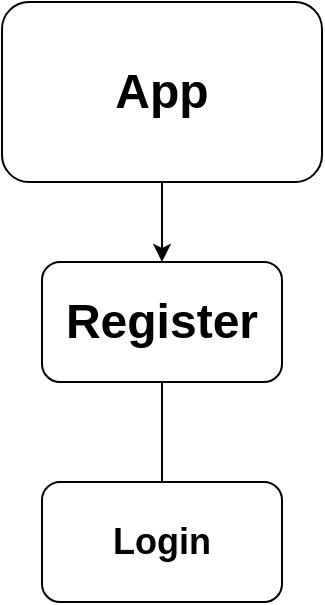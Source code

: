 <mxfile version="26.1.0">
  <diagram name="Page-1" id="_sLYeuvOVrX2HCpTUSvL">
    <mxGraphModel dx="954" dy="605" grid="1" gridSize="10" guides="1" tooltips="1" connect="1" arrows="1" fold="1" page="1" pageScale="1" pageWidth="850" pageHeight="1100" math="0" shadow="0">
      <root>
        <mxCell id="0" />
        <mxCell id="1" parent="0" />
        <mxCell id="o4LEGqYnDhXmSXWmdpvx-3" value="" style="edgeStyle=orthogonalEdgeStyle;rounded=0;orthogonalLoop=1;jettySize=auto;html=1;" edge="1" parent="1" source="o4LEGqYnDhXmSXWmdpvx-1" target="o4LEGqYnDhXmSXWmdpvx-2">
          <mxGeometry relative="1" as="geometry" />
        </mxCell>
        <mxCell id="o4LEGqYnDhXmSXWmdpvx-1" value="&lt;b&gt;&lt;font style=&quot;font-size: 24px;&quot;&gt;App&lt;/font&gt;&lt;/b&gt;" style="rounded=1;whiteSpace=wrap;html=1;" vertex="1" parent="1">
          <mxGeometry x="320" y="30" width="160" height="90" as="geometry" />
        </mxCell>
        <mxCell id="o4LEGqYnDhXmSXWmdpvx-5" value="" style="edgeStyle=orthogonalEdgeStyle;rounded=0;orthogonalLoop=1;jettySize=auto;html=1;" edge="1" parent="1" source="o4LEGqYnDhXmSXWmdpvx-2">
          <mxGeometry relative="1" as="geometry">
            <mxPoint x="400" y="310" as="targetPoint" />
          </mxGeometry>
        </mxCell>
        <mxCell id="o4LEGqYnDhXmSXWmdpvx-2" value="&lt;b&gt;&lt;font style=&quot;font-size: 24px;&quot;&gt;Register&lt;/font&gt;&lt;/b&gt;" style="whiteSpace=wrap;html=1;rounded=1;" vertex="1" parent="1">
          <mxGeometry x="340" y="160" width="120" height="60" as="geometry" />
        </mxCell>
        <mxCell id="o4LEGqYnDhXmSXWmdpvx-4" value="&lt;b&gt;&lt;font style=&quot;font-size: 18px;&quot;&gt;Login&lt;/font&gt;&lt;/b&gt;" style="whiteSpace=wrap;html=1;rounded=1;" vertex="1" parent="1">
          <mxGeometry x="340" y="270" width="120" height="60" as="geometry" />
        </mxCell>
      </root>
    </mxGraphModel>
  </diagram>
</mxfile>
